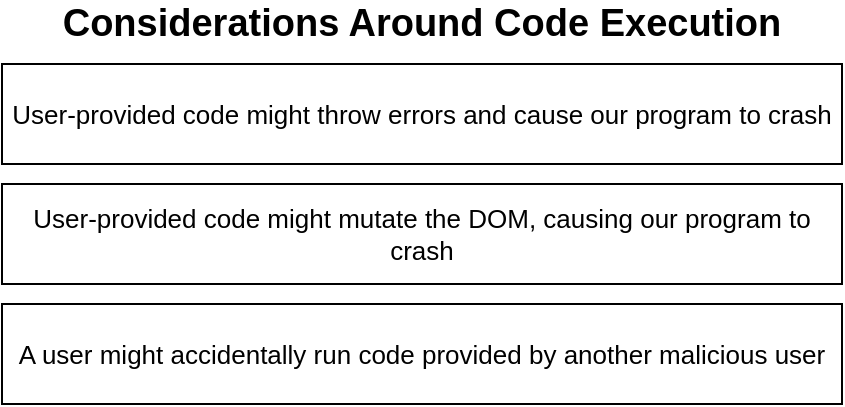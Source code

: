 <mxfile version="13.3.7" type="device" pages="10"><diagram id="zORGmqNGYzc-CMME-D-2" name="01 - eval"><mxGraphModel dx="501" dy="309" grid="1" gridSize="10" guides="1" tooltips="1" connect="1" arrows="1" fold="1" page="1" pageScale="1" pageWidth="1920" pageHeight="1200" math="0" shadow="0"><root><mxCell id="0"/><mxCell id="1" parent="0"/><mxCell id="EJmF_kfIRa5sfANZq9Lj-1" value="User-provided code might throw errors and cause our program to crash" style="rounded=0;whiteSpace=wrap;html=1;fontSize=13;" vertex="1" parent="1"><mxGeometry x="610" y="290" width="420" height="50" as="geometry"/></mxCell><mxCell id="EJmF_kfIRa5sfANZq9Lj-2" value="Considerations Around Code Execution" style="text;html=1;strokeColor=none;fillColor=none;align=center;verticalAlign=middle;whiteSpace=wrap;rounded=0;fontStyle=1;fontSize=19;" vertex="1" parent="1"><mxGeometry x="625" y="260" width="390" height="20" as="geometry"/></mxCell><mxCell id="EJmF_kfIRa5sfANZq9Lj-3" value="User-provided code might mutate the DOM, causing our program to crash" style="rounded=0;whiteSpace=wrap;html=1;fontSize=13;" vertex="1" parent="1"><mxGeometry x="610" y="350" width="420" height="50" as="geometry"/></mxCell><mxCell id="EJmF_kfIRa5sfANZq9Lj-4" value="A user might accidentally run code provided by another malicious user" style="rounded=0;whiteSpace=wrap;html=1;fontSize=13;" vertex="1" parent="1"><mxGeometry x="610" y="410" width="420" height="50" as="geometry"/></mxCell></root></mxGraphModel></diagram><diagram id="Iur4cbeVobO8NWsL6Di-" name="02 - frame"><mxGraphModel dx="858" dy="529" grid="1" gridSize="10" guides="1" tooltips="1" connect="1" arrows="1" fold="1" page="1" pageScale="1" pageWidth="1920" pageHeight="1200" math="0" shadow="0"><root><mxCell id="qk2i_CVMGT43uDClXjBz-0"/><mxCell id="qk2i_CVMGT43uDClXjBz-1" parent="qk2i_CVMGT43uDClXjBz-0"/><mxCell id="qk2i_CVMGT43uDClXjBz-2" value="" style="strokeWidth=1;shadow=0;dashed=0;align=center;html=1;shape=mxgraph.mockup.containers.browserWindow;rSize=0;strokeColor=#666666;strokeColor2=#008cff;strokeColor3=#c4c4c4;mainText=,;recursiveResize=0;fontSize=19;" vertex="1" parent="qk2i_CVMGT43uDClXjBz-1"><mxGeometry x="560" y="230" width="620" height="440" as="geometry"/></mxCell><mxCell id="qk2i_CVMGT43uDClXjBz-3" value="Page 1" style="strokeWidth=1;shadow=0;dashed=0;align=center;html=1;shape=mxgraph.mockup.containers.anchor;fontSize=17;fontColor=#666666;align=left;" vertex="1" parent="qk2i_CVMGT43uDClXjBz-2"><mxGeometry x="60" y="12" width="110" height="26" as="geometry"/></mxCell><mxCell id="qk2i_CVMGT43uDClXjBz-4" value="https://www.draw.io" style="strokeWidth=1;shadow=0;dashed=0;align=center;html=1;shape=mxgraph.mockup.containers.anchor;rSize=0;fontSize=17;fontColor=#666666;align=left;" vertex="1" parent="qk2i_CVMGT43uDClXjBz-2"><mxGeometry x="130" y="60" width="250" height="26" as="geometry"/></mxCell><mxCell id="qk2i_CVMGT43uDClXjBz-7" value="" style="strokeWidth=1;shadow=0;dashed=0;align=center;html=1;shape=mxgraph.mockup.containers.browserWindow;rSize=0;strokeColor=#666666;strokeColor2=#008cff;strokeColor3=#c4c4c4;mainText=,;recursiveResize=0;fontSize=19;" vertex="1" parent="qk2i_CVMGT43uDClXjBz-2"><mxGeometry x="290" y="130" width="310" height="290" as="geometry"/></mxCell><mxCell id="qk2i_CVMGT43uDClXjBz-8" value="Page 1" style="strokeWidth=1;shadow=0;dashed=0;align=center;html=1;shape=mxgraph.mockup.containers.anchor;fontSize=17;fontColor=#666666;align=left;" vertex="1" parent="qk2i_CVMGT43uDClXjBz-7"><mxGeometry x="60" y="12" width="110" height="26" as="geometry"/></mxCell><mxCell id="qk2i_CVMGT43uDClXjBz-9" value="iframe" style="strokeWidth=1;shadow=0;dashed=0;align=center;html=1;shape=mxgraph.mockup.containers.anchor;rSize=0;fontSize=17;fontColor=#666666;align=left;" vertex="1" parent="qk2i_CVMGT43uDClXjBz-7"><mxGeometry x="130" y="60" width="250" height="26" as="geometry"/></mxCell><mxCell id="CZneukGnmFadNSrfKtR--1" value="&lt;span style=&quot;font-weight: normal&quot;&gt;Javascript running in &lt;/span&gt;child&lt;span style=&quot;font-weight: normal&quot;&gt; frame&lt;/span&gt;" style="rounded=0;whiteSpace=wrap;html=1;fontSize=24;fillColor=#d5e8d4;strokeColor=#82b366;fontStyle=1" vertex="1" parent="qk2i_CVMGT43uDClXjBz-7"><mxGeometry x="35" y="140" width="240" height="110" as="geometry"/></mxCell><mxCell id="CZneukGnmFadNSrfKtR--0" value="&lt;span style=&quot;font-weight: normal&quot;&gt;Javascript running in &lt;/span&gt;parent&lt;span style=&quot;font-weight: normal&quot;&gt; frame&lt;/span&gt;" style="rounded=0;whiteSpace=wrap;html=1;fontSize=24;fillColor=#dae8fc;strokeColor=#6c8ebf;fontStyle=1" vertex="1" parent="qk2i_CVMGT43uDClXjBz-2"><mxGeometry x="30" y="270" width="240" height="110" as="geometry"/></mxCell></root></mxGraphModel></diagram><diagram name="03 - iframe" id="B9bP55382Yrg-CM_E9GJ"><mxGraphModel dx="858" dy="529" grid="1" gridSize="10" guides="1" tooltips="1" connect="1" arrows="1" fold="1" page="1" pageScale="1" pageWidth="1920" pageHeight="1200" math="0" shadow="0"><root><mxCell id="PKYPnf9-uheDJ4R-zY1Q-0"/><mxCell id="PKYPnf9-uheDJ4R-zY1Q-1" parent="PKYPnf9-uheDJ4R-zY1Q-0"/><mxCell id="PKYPnf9-uheDJ4R-zY1Q-2" value="" style="strokeWidth=1;shadow=0;dashed=0;align=center;html=1;shape=mxgraph.mockup.containers.browserWindow;rSize=0;strokeColor=#666666;strokeColor2=#008cff;strokeColor3=#c4c4c4;mainText=,;recursiveResize=0;fontSize=19;" vertex="1" parent="PKYPnf9-uheDJ4R-zY1Q-1"><mxGeometry x="560" y="230" width="620" height="440" as="geometry"/></mxCell><mxCell id="PKYPnf9-uheDJ4R-zY1Q-3" value="Page 1" style="strokeWidth=1;shadow=0;dashed=0;align=center;html=1;shape=mxgraph.mockup.containers.anchor;fontSize=17;fontColor=#666666;align=left;" vertex="1" parent="PKYPnf9-uheDJ4R-zY1Q-2"><mxGeometry x="60" y="12" width="110" height="26" as="geometry"/></mxCell><mxCell id="PKYPnf9-uheDJ4R-zY1Q-4" value="https://www.draw.io" style="strokeWidth=1;shadow=0;dashed=0;align=center;html=1;shape=mxgraph.mockup.containers.anchor;rSize=0;fontSize=17;fontColor=#666666;align=left;" vertex="1" parent="PKYPnf9-uheDJ4R-zY1Q-2"><mxGeometry x="130" y="60" width="250" height="26" as="geometry"/></mxCell><mxCell id="PKYPnf9-uheDJ4R-zY1Q-5" value="" style="strokeWidth=1;shadow=0;dashed=0;align=center;html=1;shape=mxgraph.mockup.containers.browserWindow;rSize=0;strokeColor=#666666;strokeColor2=#008cff;strokeColor3=#c4c4c4;mainText=,;recursiveResize=0;fontSize=19;" vertex="1" parent="PKYPnf9-uheDJ4R-zY1Q-2"><mxGeometry x="290" y="130" width="310" height="290" as="geometry"/></mxCell><mxCell id="PKYPnf9-uheDJ4R-zY1Q-6" value="Page 1" style="strokeWidth=1;shadow=0;dashed=0;align=center;html=1;shape=mxgraph.mockup.containers.anchor;fontSize=17;fontColor=#666666;align=left;" vertex="1" parent="PKYPnf9-uheDJ4R-zY1Q-5"><mxGeometry x="60" y="12" width="110" height="26" as="geometry"/></mxCell><mxCell id="PKYPnf9-uheDJ4R-zY1Q-7" value="iframe" style="strokeWidth=1;shadow=0;dashed=0;align=center;html=1;shape=mxgraph.mockup.containers.anchor;rSize=0;fontSize=17;fontColor=#666666;align=left;" vertex="1" parent="PKYPnf9-uheDJ4R-zY1Q-5"><mxGeometry x="130" y="60" width="250" height="26" as="geometry"/></mxCell><mxCell id="PKYPnf9-uheDJ4R-zY1Q-8" value="&lt;span style=&quot;font-weight: normal&quot;&gt;Javascript running in &lt;/span&gt;child&lt;span style=&quot;font-weight: normal&quot;&gt; frame&lt;/span&gt;" style="rounded=0;whiteSpace=wrap;html=1;fontSize=24;fillColor=#d5e8d4;strokeColor=#82b366;fontStyle=1" vertex="1" parent="PKYPnf9-uheDJ4R-zY1Q-5"><mxGeometry x="35" y="140" width="240" height="110" as="geometry"/></mxCell><mxCell id="PKYPnf9-uheDJ4R-zY1Q-9" value="&lt;span style=&quot;font-weight: normal&quot;&gt;Javascript running in &lt;/span&gt;parent&lt;span style=&quot;font-weight: normal&quot;&gt; frame&lt;/span&gt;" style="rounded=0;whiteSpace=wrap;html=1;fontSize=24;fillColor=#dae8fc;strokeColor=#6c8ebf;fontStyle=1" vertex="1" parent="PKYPnf9-uheDJ4R-zY1Q-2"><mxGeometry x="30" y="270" width="240" height="110" as="geometry"/></mxCell><mxCell id="PKYPnf9-uheDJ4R-zY1Q-10" value="The current settings of our iframe &lt;b&gt;allow&lt;/b&gt;&amp;nbsp;communication between the parent and the child" style="rounded=0;whiteSpace=wrap;html=1;fontSize=24;fillColor=#f8cecc;strokeColor=#b85450;" vertex="1" parent="PKYPnf9-uheDJ4R-zY1Q-1"><mxGeometry x="640" y="700" width="450" height="90" as="geometry"/></mxCell></root></mxGraphModel></diagram><diagram name="04 - solved" id="ireMl1iou8nHfFynZgGw"><mxGraphModel dx="626" dy="386" grid="1" gridSize="10" guides="1" tooltips="1" connect="1" arrows="1" fold="1" page="1" pageScale="1" pageWidth="1920" pageHeight="1200" math="0" shadow="0"><root><mxCell id="Jx6_l1pfF1xtoOt1MwRK-0"/><mxCell id="Jx6_l1pfF1xtoOt1MwRK-1" parent="Jx6_l1pfF1xtoOt1MwRK-0"/><mxCell id="Jx6_l1pfF1xtoOt1MwRK-2" value="User-provided code might throw errors and cause our program to crash" style="rounded=0;whiteSpace=wrap;html=1;fontSize=13;" vertex="1" parent="Jx6_l1pfF1xtoOt1MwRK-1"><mxGeometry x="610" y="290" width="280" height="50" as="geometry"/></mxCell><mxCell id="Jx6_l1pfF1xtoOt1MwRK-3" value="Considerations Around Code Execution" style="text;html=1;strokeColor=none;fillColor=none;align=center;verticalAlign=middle;whiteSpace=wrap;rounded=0;fontStyle=1;fontSize=19;" vertex="1" parent="Jx6_l1pfF1xtoOt1MwRK-1"><mxGeometry x="627.5" y="250" width="245" height="20" as="geometry"/></mxCell><mxCell id="Jx6_l1pfF1xtoOt1MwRK-4" value="User-provided code might mutate the DOM, causing our program to crash" style="rounded=0;whiteSpace=wrap;html=1;fontSize=13;" vertex="1" parent="Jx6_l1pfF1xtoOt1MwRK-1"><mxGeometry x="610" y="350" width="280" height="50" as="geometry"/></mxCell><mxCell id="Jx6_l1pfF1xtoOt1MwRK-5" value="A user might accidentally run code provided by another malicious user" style="rounded=0;whiteSpace=wrap;html=1;fontSize=13;" vertex="1" parent="Jx6_l1pfF1xtoOt1MwRK-1"><mxGeometry x="610" y="410" width="280" height="50" as="geometry"/></mxCell><mxCell id="zU_VGVuWK7QZTC3gYDaN-1" style="edgeStyle=orthogonalEdgeStyle;rounded=0;orthogonalLoop=1;jettySize=auto;html=1;exitX=0;exitY=0.5;exitDx=0;exitDy=0;entryX=1;entryY=0.5;entryDx=0;entryDy=0;fontSize=22;" edge="1" parent="Jx6_l1pfF1xtoOt1MwRK-1" source="zU_VGVuWK7QZTC3gYDaN-0" target="Jx6_l1pfF1xtoOt1MwRK-5"><mxGeometry relative="1" as="geometry"/></mxCell><mxCell id="zU_VGVuWK7QZTC3gYDaN-0" value="Solved if we execute a user's code in an iframe with direct communication disabled" style="rounded=0;whiteSpace=wrap;html=1;fontSize=16;fontStyle=1;fillColor=#f8cecc;strokeColor=#b85450;" vertex="1" parent="Jx6_l1pfF1xtoOt1MwRK-1"><mxGeometry x="930" y="410" width="220" height="105" as="geometry"/></mxCell><mxCell id="P3gWyk2MId2dgYmdos93-1" style="edgeStyle=orthogonalEdgeStyle;rounded=0;orthogonalLoop=1;jettySize=auto;html=1;exitX=0;exitY=0.5;exitDx=0;exitDy=0;fontSize=16;" edge="1" parent="Jx6_l1pfF1xtoOt1MwRK-1" source="P3gWyk2MId2dgYmdos93-0" target="Jx6_l1pfF1xtoOt1MwRK-4"><mxGeometry relative="1" as="geometry"/></mxCell><mxCell id="P3gWyk2MId2dgYmdos93-0" value="Solved if we execute a user's code in an iframe" style="rounded=0;whiteSpace=wrap;html=1;fontSize=16;fontStyle=1;fillColor=#f8cecc;strokeColor=#b85450;" vertex="1" parent="Jx6_l1pfF1xtoOt1MwRK-1"><mxGeometry x="930" y="347.5" width="220" height="55" as="geometry"/></mxCell><mxCell id="P3gWyk2MId2dgYmdos93-5" style="edgeStyle=orthogonalEdgeStyle;rounded=0;orthogonalLoop=1;jettySize=auto;html=1;exitX=0;exitY=0.5;exitDx=0;exitDy=0;entryX=1;entryY=0.5;entryDx=0;entryDy=0;fontSize=16;" edge="1" parent="Jx6_l1pfF1xtoOt1MwRK-1" source="P3gWyk2MId2dgYmdos93-4" target="Jx6_l1pfF1xtoOt1MwRK-2"><mxGeometry relative="1" as="geometry"/></mxCell><mxCell id="P3gWyk2MId2dgYmdos93-4" value="Solved if we execute a user's code in an iframe" style="rounded=0;whiteSpace=wrap;html=1;fontSize=16;fontStyle=1;fillColor=#f8cecc;strokeColor=#b85450;" vertex="1" parent="Jx6_l1pfF1xtoOt1MwRK-1"><mxGeometry x="930" y="287.5" width="220" height="55" as="geometry"/></mxCell></root></mxGraphModel></diagram><diagram id="B4xpUlf5tIqKI9bl8YpN" name="06 - js"><mxGraphModel dx="501" dy="309" grid="1" gridSize="10" guides="1" tooltips="1" connect="1" arrows="1" fold="1" page="1" pageScale="1" pageWidth="1920" pageHeight="1200" math="0" shadow="0"><root><mxCell id="Xt-Rah7aXvAKsX27nrA9-0"/><mxCell id="Xt-Rah7aXvAKsX27nrA9-1" parent="Xt-Rah7aXvAKsX27nrA9-0"/><mxCell id="Xt-Rah7aXvAKsX27nrA9-2" value="" style="rounded=0;whiteSpace=wrap;html=1;fontSize=16;fillColor=#dae8fc;strokeColor=#6c8ebf;" vertex="1" parent="Xt-Rah7aXvAKsX27nrA9-1"><mxGeometry x="560" y="390" width="120" height="230" as="geometry"/></mxCell><mxCell id="Xt-Rah7aXvAKsX27nrA9-3" value="" style="rounded=0;whiteSpace=wrap;html=1;fontSize=16;fillColor=#dae8fc;strokeColor=#6c8ebf;" vertex="1" parent="Xt-Rah7aXvAKsX27nrA9-1"><mxGeometry x="780" y="390" width="120" height="80" as="geometry"/></mxCell><mxCell id="Xt-Rah7aXvAKsX27nrA9-4" value="Frontend App" style="rounded=0;whiteSpace=wrap;html=1;fontSize=16;fillColor=#dae8fc;strokeColor=#6c8ebf;" vertex="1" parent="Xt-Rah7aXvAKsX27nrA9-1"><mxGeometry x="560" y="350" width="120" height="40" as="geometry"/></mxCell><mxCell id="Xt-Rah7aXvAKsX27nrA9-5" value="API @ &lt;b&gt;codepen.io&lt;/b&gt;" style="rounded=0;whiteSpace=wrap;html=1;fontSize=16;fillColor=#dae8fc;strokeColor=#6c8ebf;" vertex="1" parent="Xt-Rah7aXvAKsX27nrA9-1"><mxGeometry x="780" y="350" width="120" height="40" as="geometry"/></mxCell><mxCell id="Xt-Rah7aXvAKsX27nrA9-6" value="User changes code" style="rounded=0;whiteSpace=wrap;html=1;fontSize=9;" vertex="1" parent="Xt-Rah7aXvAKsX27nrA9-1"><mxGeometry x="570" y="400" width="100" height="20" as="geometry"/></mxCell><mxCell id="Xt-Rah7aXvAKsX27nrA9-15" style="edgeStyle=orthogonalEdgeStyle;rounded=0;orthogonalLoop=1;jettySize=auto;html=1;exitX=0.5;exitY=1;exitDx=0;exitDy=0;entryX=0.5;entryY=0;entryDx=0;entryDy=0;fontSize=9;" edge="1" parent="Xt-Rah7aXvAKsX27nrA9-1" source="Xt-Rah7aXvAKsX27nrA9-12" target="Xt-Rah7aXvAKsX27nrA9-14"><mxGeometry relative="1" as="geometry"/></mxCell><mxCell id="Xt-Rah7aXvAKsX27nrA9-12" value="Reload iframe" style="rounded=0;whiteSpace=wrap;html=1;fontSize=9;" vertex="1" parent="Xt-Rah7aXvAKsX27nrA9-1"><mxGeometry x="570" y="440" width="100" height="20" as="geometry"/></mxCell><mxCell id="Xt-Rah7aXvAKsX27nrA9-14" value="Fetch HTML doc" style="rounded=0;whiteSpace=wrap;html=1;fontSize=9;" vertex="1" parent="Xt-Rah7aXvAKsX27nrA9-1"><mxGeometry x="570" y="530" width="100" height="20" as="geometry"/></mxCell><mxCell id="Xt-Rah7aXvAKsX27nrA9-17" value="API @&lt;br&gt;&lt;b&gt;cdpn.io&lt;/b&gt;" style="rounded=0;whiteSpace=wrap;html=1;fontSize=16;fillColor=#dae8fc;strokeColor=#6c8ebf;" vertex="1" parent="Xt-Rah7aXvAKsX27nrA9-1"><mxGeometry x="780" y="480" width="120" height="40" as="geometry"/></mxCell><mxCell id="Xt-Rah7aXvAKsX27nrA9-18" value="" style="rounded=0;whiteSpace=wrap;html=1;fontSize=16;fillColor=#dae8fc;strokeColor=#6c8ebf;" vertex="1" parent="Xt-Rah7aXvAKsX27nrA9-1"><mxGeometry x="780" y="520" width="120" height="100" as="geometry"/></mxCell><mxCell id="Xt-Rah7aXvAKsX27nrA9-22" style="edgeStyle=orthogonalEdgeStyle;rounded=0;orthogonalLoop=1;jettySize=auto;html=1;exitX=0;exitY=0.75;exitDx=0;exitDy=0;entryX=1;entryY=0.75;entryDx=0;entryDy=0;fontSize=9;" edge="1" parent="Xt-Rah7aXvAKsX27nrA9-1" source="Xt-Rah7aXvAKsX27nrA9-19" target="Xt-Rah7aXvAKsX27nrA9-14"><mxGeometry relative="1" as="geometry"/></mxCell><mxCell id="Xt-Rah7aXvAKsX27nrA9-19" value="Need HTML doc" style="rounded=0;whiteSpace=wrap;html=1;fontSize=9;" vertex="1" parent="Xt-Rah7aXvAKsX27nrA9-1"><mxGeometry x="790" y="530" width="100" height="20" as="geometry"/></mxCell><mxCell id="Xt-Rah7aXvAKsX27nrA9-21" style="edgeStyle=orthogonalEdgeStyle;rounded=0;orthogonalLoop=1;jettySize=auto;html=1;exitX=1;exitY=0.25;exitDx=0;exitDy=0;entryX=0;entryY=0.25;entryDx=0;entryDy=0;fontSize=9;" edge="1" parent="Xt-Rah7aXvAKsX27nrA9-1" source="Xt-Rah7aXvAKsX27nrA9-14" target="Xt-Rah7aXvAKsX27nrA9-19"><mxGeometry relative="1" as="geometry"/></mxCell></root></mxGraphModel></diagram><diagram name="07 - down" id="8QgJyvYTVP4UndU9-gE9"><mxGraphModel dx="518" dy="319" grid="1" gridSize="10" guides="1" tooltips="1" connect="1" arrows="1" fold="1" page="1" pageScale="1" pageWidth="1920" pageHeight="1200" math="0" shadow="0"><root><mxCell id="mOvO8al46geEnKgXJv11-0"/><mxCell id="mOvO8al46geEnKgXJv11-1" parent="mOvO8al46geEnKgXJv11-0"/><mxCell id="mOvO8al46geEnKgXJv11-2" value="" style="rounded=0;whiteSpace=wrap;html=1;fontSize=16;fillColor=#dae8fc;strokeColor=#6c8ebf;" vertex="1" parent="mOvO8al46geEnKgXJv11-1"><mxGeometry x="560" y="390" width="120" height="230" as="geometry"/></mxCell><mxCell id="mOvO8al46geEnKgXJv11-3" value="" style="rounded=0;whiteSpace=wrap;html=1;fontSize=16;fillColor=#dae8fc;strokeColor=#6c8ebf;" vertex="1" parent="mOvO8al46geEnKgXJv11-1"><mxGeometry x="720" y="390" width="120" height="130" as="geometry"/></mxCell><mxCell id="mOvO8al46geEnKgXJv11-4" value="Frontend App" style="rounded=0;whiteSpace=wrap;html=1;fontSize=16;fillColor=#dae8fc;strokeColor=#6c8ebf;" vertex="1" parent="mOvO8al46geEnKgXJv11-1"><mxGeometry x="560" y="350" width="120" height="40" as="geometry"/></mxCell><mxCell id="mOvO8al46geEnKgXJv11-5" value="API @&amp;nbsp;&lt;b&gt;codepen.io&lt;/b&gt;" style="rounded=0;whiteSpace=wrap;html=1;fontSize=16;fillColor=#dae8fc;strokeColor=#6c8ebf;" vertex="1" parent="mOvO8al46geEnKgXJv11-1"><mxGeometry x="720" y="350" width="120" height="40" as="geometry"/></mxCell><mxCell id="mOvO8al46geEnKgXJv11-6" style="edgeStyle=orthogonalEdgeStyle;rounded=0;orthogonalLoop=1;jettySize=auto;html=1;exitX=1;exitY=0.5;exitDx=0;exitDy=0;fontSize=9;" edge="1" parent="mOvO8al46geEnKgXJv11-1" source="mOvO8al46geEnKgXJv11-7" target="mOvO8al46geEnKgXJv11-9"><mxGeometry relative="1" as="geometry"/></mxCell><mxCell id="mOvO8al46geEnKgXJv11-7" value="User changes code" style="rounded=0;whiteSpace=wrap;html=1;fontSize=9;" vertex="1" parent="mOvO8al46geEnKgXJv11-1"><mxGeometry x="570" y="400" width="100" height="20" as="geometry"/></mxCell><mxCell id="mOvO8al46geEnKgXJv11-8" style="edgeStyle=orthogonalEdgeStyle;rounded=0;orthogonalLoop=1;jettySize=auto;html=1;exitX=0.5;exitY=1;exitDx=0;exitDy=0;fontSize=9;" edge="1" parent="mOvO8al46geEnKgXJv11-1" source="mOvO8al46geEnKgXJv11-9" target="mOvO8al46geEnKgXJv11-11"><mxGeometry relative="1" as="geometry"/></mxCell><mxCell id="mOvO8al46geEnKgXJv11-9" value="Transpiling" style="rounded=0;whiteSpace=wrap;html=1;fontSize=9;" vertex="1" parent="mOvO8al46geEnKgXJv11-1"><mxGeometry x="730" y="400" width="100" height="20" as="geometry"/></mxCell><mxCell id="mOvO8al46geEnKgXJv11-10" style="edgeStyle=orthogonalEdgeStyle;rounded=0;orthogonalLoop=1;jettySize=auto;html=1;exitX=0;exitY=0.5;exitDx=0;exitDy=0;entryX=1;entryY=0.5;entryDx=0;entryDy=0;fontSize=9;" edge="1" parent="mOvO8al46geEnKgXJv11-1" source="mOvO8al46geEnKgXJv11-11" target="mOvO8al46geEnKgXJv11-13"><mxGeometry relative="1" as="geometry"/></mxCell><mxCell id="mOvO8al46geEnKgXJv11-11" value="Transpile Complete!" style="rounded=0;whiteSpace=wrap;html=1;fontSize=9;" vertex="1" parent="mOvO8al46geEnKgXJv11-1"><mxGeometry x="730" y="440" width="100" height="20" as="geometry"/></mxCell><mxCell id="mOvO8al46geEnKgXJv11-12" style="edgeStyle=orthogonalEdgeStyle;rounded=0;orthogonalLoop=1;jettySize=auto;html=1;exitX=0.5;exitY=1;exitDx=0;exitDy=0;entryX=0.5;entryY=0;entryDx=0;entryDy=0;fontSize=9;" edge="1" parent="mOvO8al46geEnKgXJv11-1" source="mOvO8al46geEnKgXJv11-13" target="mOvO8al46geEnKgXJv11-15"><mxGeometry relative="1" as="geometry"/></mxCell><mxCell id="mOvO8al46geEnKgXJv11-13" value="Reload iframe" style="rounded=0;whiteSpace=wrap;html=1;fontSize=9;" vertex="1" parent="mOvO8al46geEnKgXJv11-1"><mxGeometry x="570" y="440" width="100" height="20" as="geometry"/></mxCell><mxCell id="mOvO8al46geEnKgXJv11-14" style="edgeStyle=orthogonalEdgeStyle;rounded=0;orthogonalLoop=1;jettySize=auto;html=1;exitX=0.5;exitY=1;exitDx=0;exitDy=0;fontSize=9;" edge="1" parent="mOvO8al46geEnKgXJv11-1" source="mOvO8al46geEnKgXJv11-15" target="mOvO8al46geEnKgXJv11-22"><mxGeometry relative="1" as="geometry"/></mxCell><mxCell id="mOvO8al46geEnKgXJv11-15" value="Fetch HTML doc" style="rounded=0;whiteSpace=wrap;html=1;fontSize=9;" vertex="1" parent="mOvO8al46geEnKgXJv11-1"><mxGeometry x="570" y="530" width="100" height="20" as="geometry"/></mxCell><mxCell id="mOvO8al46geEnKgXJv11-17" value="" style="rounded=0;whiteSpace=wrap;html=1;fontSize=16;fillColor=#dae8fc;strokeColor=#6c8ebf;" vertex="1" parent="mOvO8al46geEnKgXJv11-1"><mxGeometry x="720" y="520" width="120" height="100" as="geometry"/></mxCell><mxCell id="mOvO8al46geEnKgXJv11-18" style="edgeStyle=orthogonalEdgeStyle;rounded=0;orthogonalLoop=1;jettySize=auto;html=1;exitX=0;exitY=0.75;exitDx=0;exitDy=0;entryX=1;entryY=0.75;entryDx=0;entryDy=0;fontSize=9;" edge="1" parent="mOvO8al46geEnKgXJv11-1" source="mOvO8al46geEnKgXJv11-19" target="mOvO8al46geEnKgXJv11-15"><mxGeometry relative="1" as="geometry"/></mxCell><mxCell id="mOvO8al46geEnKgXJv11-19" value="Need HTML doc" style="rounded=0;whiteSpace=wrap;html=1;fontSize=9;" vertex="1" parent="mOvO8al46geEnKgXJv11-1"><mxGeometry x="730" y="530" width="100" height="20" as="geometry"/></mxCell><mxCell id="mOvO8al46geEnKgXJv11-20" style="edgeStyle=orthogonalEdgeStyle;rounded=0;orthogonalLoop=1;jettySize=auto;html=1;exitX=1;exitY=0.25;exitDx=0;exitDy=0;entryX=0;entryY=0.25;entryDx=0;entryDy=0;fontSize=9;" edge="1" parent="mOvO8al46geEnKgXJv11-1" source="mOvO8al46geEnKgXJv11-15" target="mOvO8al46geEnKgXJv11-19"><mxGeometry relative="1" as="geometry"/></mxCell><mxCell id="mOvO8al46geEnKgXJv11-21" style="edgeStyle=orthogonalEdgeStyle;rounded=0;orthogonalLoop=1;jettySize=auto;html=1;exitX=1;exitY=0.25;exitDx=0;exitDy=0;entryX=0;entryY=0.25;entryDx=0;entryDy=0;fontSize=9;" edge="1" parent="mOvO8al46geEnKgXJv11-1" source="mOvO8al46geEnKgXJv11-22" target="mOvO8al46geEnKgXJv11-24"><mxGeometry relative="1" as="geometry"/></mxCell><mxCell id="mOvO8al46geEnKgXJv11-22" value="Fetch and run JS" style="rounded=0;whiteSpace=wrap;html=1;fontSize=9;" vertex="1" parent="mOvO8al46geEnKgXJv11-1"><mxGeometry x="570" y="570" width="100" height="20" as="geometry"/></mxCell><mxCell id="mOvO8al46geEnKgXJv11-23" style="edgeStyle=orthogonalEdgeStyle;rounded=0;orthogonalLoop=1;jettySize=auto;html=1;exitX=0;exitY=0.75;exitDx=0;exitDy=0;entryX=1;entryY=0.75;entryDx=0;entryDy=0;fontSize=9;" edge="1" parent="mOvO8al46geEnKgXJv11-1" source="mOvO8al46geEnKgXJv11-24" target="mOvO8al46geEnKgXJv11-22"><mxGeometry relative="1" as="geometry"/></mxCell><mxCell id="mOvO8al46geEnKgXJv11-24" value="Fetch JS file" style="rounded=0;whiteSpace=wrap;html=1;fontSize=9;" vertex="1" parent="mOvO8al46geEnKgXJv11-1"><mxGeometry x="730" y="570" width="100" height="20" as="geometry"/></mxCell></root></mxGraphModel></diagram><diagram id="9w25nMclkK0-1X9eEMuB" name="09 - ours"><mxGraphModel dx="501" dy="309" grid="1" gridSize="10" guides="1" tooltips="1" connect="1" arrows="1" fold="1" page="1" pageScale="1" pageWidth="1920" pageHeight="1200" math="0" shadow="0"><root><mxCell id="SsMIkz2XoFaTunkMwpnj-0"/><mxCell id="SsMIkz2XoFaTunkMwpnj-1" parent="SsMIkz2XoFaTunkMwpnj-0"/><mxCell id="SsMIkz2XoFaTunkMwpnj-2" value="We want to run something like 'jbook serve'" style="rounded=0;whiteSpace=wrap;html=1;fontSize=11;" vertex="1" parent="SsMIkz2XoFaTunkMwpnj-1"><mxGeometry x="610" y="320" width="270" height="30" as="geometry"/></mxCell><mxCell id="SsMIkz2XoFaTunkMwpnj-3" value="Our App" style="text;html=1;strokeColor=none;fillColor=none;align=center;verticalAlign=middle;whiteSpace=wrap;rounded=0;fontSize=17;fontStyle=1" vertex="1" parent="SsMIkz2XoFaTunkMwpnj-1"><mxGeometry x="670" y="300" width="150" height="20" as="geometry"/></mxCell><mxCell id="SsMIkz2XoFaTunkMwpnj-4" value="This should start a server on localhost:4005" style="rounded=0;whiteSpace=wrap;html=1;fontSize=11;" vertex="1" parent="SsMIkz2XoFaTunkMwpnj-1"><mxGeometry x="610" y="360" width="270" height="30" as="geometry"/></mxCell><mxCell id="SsMIkz2XoFaTunkMwpnj-5" value="User will write code into an editor" style="rounded=0;whiteSpace=wrap;html=1;fontSize=11;" vertex="1" parent="SsMIkz2XoFaTunkMwpnj-1"><mxGeometry x="610" y="400" width="270" height="30" as="geometry"/></mxCell><mxCell id="SsMIkz2XoFaTunkMwpnj-6" value="We bundle &lt;i&gt;in the browser&lt;/i&gt;" style="rounded=0;whiteSpace=wrap;html=1;fontSize=11;" vertex="1" parent="SsMIkz2XoFaTunkMwpnj-1"><mxGeometry x="610" y="440" width="270" height="30" as="geometry"/></mxCell><mxCell id="SsMIkz2XoFaTunkMwpnj-7" value="We execute the users code in iframe" style="rounded=0;whiteSpace=wrap;html=1;fontSize=11;" vertex="1" parent="SsMIkz2XoFaTunkMwpnj-1"><mxGeometry x="610" y="480" width="270" height="30" as="geometry"/></mxCell></root></mxGraphModel></diagram><diagram name="10 - outside" id="h8Q6uZgYfi18H_QQN3c-"><mxGraphModel dx="492" dy="304" grid="1" gridSize="10" guides="1" tooltips="1" connect="1" arrows="1" fold="1" page="1" pageScale="1" pageWidth="1920" pageHeight="1200" math="0" shadow="0"><root><mxCell id="Z-FpuOXIzfQdevw6L6oH-0"/><mxCell id="Z-FpuOXIzfQdevw6L6oH-1" parent="Z-FpuOXIzfQdevw6L6oH-0"/><mxCell id="Z-FpuOXIzfQdevw6L6oH-2" value="We want to run something like 'jbook serve'" style="rounded=0;whiteSpace=wrap;html=1;fontSize=11;" vertex="1" parent="Z-FpuOXIzfQdevw6L6oH-1"><mxGeometry x="610" y="320" width="270" height="30" as="geometry"/></mxCell><mxCell id="Z-FpuOXIzfQdevw6L6oH-3" value="Our App" style="text;html=1;strokeColor=none;fillColor=none;align=center;verticalAlign=middle;whiteSpace=wrap;rounded=0;fontSize=17;fontStyle=1" vertex="1" parent="Z-FpuOXIzfQdevw6L6oH-1"><mxGeometry x="670" y="300" width="150" height="20" as="geometry"/></mxCell><mxCell id="Z-FpuOXIzfQdevw6L6oH-9" style="edgeStyle=orthogonalEdgeStyle;rounded=0;orthogonalLoop=1;jettySize=auto;html=1;exitX=1;exitY=0.5;exitDx=0;exitDy=0;fontSize=17;" edge="1" parent="Z-FpuOXIzfQdevw6L6oH-1" source="Z-FpuOXIzfQdevw6L6oH-4" target="Z-FpuOXIzfQdevw6L6oH-8"><mxGeometry relative="1" as="geometry"/></mxCell><mxCell id="Z-FpuOXIzfQdevw6L6oH-4" value="This should start a server on localhost:4005" style="rounded=0;whiteSpace=wrap;html=1;fontSize=11;" vertex="1" parent="Z-FpuOXIzfQdevw6L6oH-1"><mxGeometry x="610" y="360" width="270" height="30" as="geometry"/></mxCell><mxCell id="Z-FpuOXIzfQdevw6L6oH-5" value="User will write code into an editor" style="rounded=0;whiteSpace=wrap;html=1;fontSize=11;" vertex="1" parent="Z-FpuOXIzfQdevw6L6oH-1"><mxGeometry x="610" y="400" width="270" height="30" as="geometry"/></mxCell><mxCell id="Z-FpuOXIzfQdevw6L6oH-6" value="We bundle &lt;i&gt;in the browser&lt;/i&gt;" style="rounded=0;whiteSpace=wrap;html=1;fontSize=11;" vertex="1" parent="Z-FpuOXIzfQdevw6L6oH-1"><mxGeometry x="610" y="440" width="270" height="30" as="geometry"/></mxCell><mxCell id="2HqrbRN8HJmRWx59akQ--0" style="edgeStyle=orthogonalEdgeStyle;rounded=0;orthogonalLoop=1;jettySize=auto;html=1;exitX=1;exitY=0.5;exitDx=0;exitDy=0;fontSize=17;" edge="1" parent="Z-FpuOXIzfQdevw6L6oH-1" source="Z-FpuOXIzfQdevw6L6oH-7" target="Z-FpuOXIzfQdevw6L6oH-8"><mxGeometry relative="1" as="geometry"/></mxCell><mxCell id="Z-FpuOXIzfQdevw6L6oH-7" value="We execute the users code in iframe&lt;br&gt;localhost:4006" style="rounded=0;whiteSpace=wrap;html=1;fontSize=11;" vertex="1" parent="Z-FpuOXIzfQdevw6L6oH-1"><mxGeometry x="610" y="480" width="270" height="30" as="geometry"/></mxCell><mxCell id="Z-FpuOXIzfQdevw6L6oH-8" value="To disallow cross-frame access iframe content should be loaded from a different domain or port" style="rounded=0;whiteSpace=wrap;html=1;fontSize=11;fillColor=#f8cecc;strokeColor=#b85450;" vertex="1" parent="Z-FpuOXIzfQdevw6L6oH-1"><mxGeometry x="900" y="400" width="190" height="60" as="geometry"/></mxCell></root></mxGraphModel></diagram><diagram name="06 - self" id="oFef0dLuvp8x6culXwg7"><mxGraphModel dx="417" dy="257" grid="1" gridSize="10" guides="1" tooltips="1" connect="1" arrows="1" fold="1" page="1" pageScale="1" pageWidth="1920" pageHeight="1200" math="0" shadow="0"><root><mxCell id="G186UC5jPxdPj-oZkfoh-0"/><mxCell id="G186UC5jPxdPj-oZkfoh-1" parent="G186UC5jPxdPj-oZkfoh-0"/><mxCell id="G186UC5jPxdPj-oZkfoh-2" value="" style="rounded=0;whiteSpace=wrap;html=1;fontSize=16;fillColor=#dae8fc;strokeColor=#6c8ebf;" vertex="1" parent="G186UC5jPxdPj-oZkfoh-1"><mxGeometry x="560" y="350" width="120" height="180" as="geometry"/></mxCell><mxCell id="G186UC5jPxdPj-oZkfoh-3" value="" style="rounded=0;whiteSpace=wrap;html=1;fontSize=16;fillColor=#dae8fc;strokeColor=#6c8ebf;" vertex="1" parent="G186UC5jPxdPj-oZkfoh-1"><mxGeometry x="740" y="350" width="120" height="50" as="geometry"/></mxCell><mxCell id="G186UC5jPxdPj-oZkfoh-4" value="Frontend App" style="rounded=0;whiteSpace=wrap;html=1;fontSize=16;fillColor=#dae8fc;strokeColor=#6c8ebf;" vertex="1" parent="G186UC5jPxdPj-oZkfoh-1"><mxGeometry x="560" y="310" width="120" height="40" as="geometry"/></mxCell><mxCell id="G186UC5jPxdPj-oZkfoh-5" value="&lt;b&gt;localhost:3000&lt;/b&gt;" style="rounded=0;whiteSpace=wrap;html=1;fontSize=16;fillColor=#dae8fc;strokeColor=#6c8ebf;" vertex="1" parent="G186UC5jPxdPj-oZkfoh-1"><mxGeometry x="740" y="310" width="120" height="40" as="geometry"/></mxCell><mxCell id="G186UC5jPxdPj-oZkfoh-30" style="edgeStyle=orthogonalEdgeStyle;rounded=0;orthogonalLoop=1;jettySize=auto;html=1;exitX=0.5;exitY=1;exitDx=0;exitDy=0;entryX=0.5;entryY=0;entryDx=0;entryDy=0;fontSize=11;" edge="1" parent="G186UC5jPxdPj-oZkfoh-1" source="G186UC5jPxdPj-oZkfoh-7" target="G186UC5jPxdPj-oZkfoh-13"><mxGeometry relative="1" as="geometry"/></mxCell><mxCell id="G186UC5jPxdPj-oZkfoh-7" value="User changes code" style="rounded=0;whiteSpace=wrap;html=1;fontSize=9;" vertex="1" parent="G186UC5jPxdPj-oZkfoh-1"><mxGeometry x="570" y="400" width="100" height="20" as="geometry"/></mxCell><mxCell id="G186UC5jPxdPj-oZkfoh-27" style="edgeStyle=orthogonalEdgeStyle;rounded=0;orthogonalLoop=1;jettySize=auto;html=1;exitX=0;exitY=0.75;exitDx=0;exitDy=0;entryX=1;entryY=0.75;entryDx=0;entryDy=0;fontSize=11;" edge="1" parent="G186UC5jPxdPj-oZkfoh-1" source="G186UC5jPxdPj-oZkfoh-9" target="G186UC5jPxdPj-oZkfoh-25"><mxGeometry relative="1" as="geometry"/></mxCell><mxCell id="G186UC5jPxdPj-oZkfoh-9" value="index.html" style="rounded=0;whiteSpace=wrap;html=1;fontSize=9;" vertex="1" parent="G186UC5jPxdPj-oZkfoh-1"><mxGeometry x="750" y="360" width="100" height="20" as="geometry"/></mxCell><mxCell id="G186UC5jPxdPj-oZkfoh-12" style="edgeStyle=orthogonalEdgeStyle;rounded=0;orthogonalLoop=1;jettySize=auto;html=1;exitX=0.5;exitY=1;exitDx=0;exitDy=0;entryX=0.5;entryY=0;entryDx=0;entryDy=0;fontSize=9;" edge="1" parent="G186UC5jPxdPj-oZkfoh-1" source="G186UC5jPxdPj-oZkfoh-13" target="G186UC5jPxdPj-oZkfoh-15"><mxGeometry relative="1" as="geometry"/></mxCell><mxCell id="G186UC5jPxdPj-oZkfoh-13" value="Reload iframe&lt;br&gt;sandbox=&quot;&quot;" style="rounded=0;whiteSpace=wrap;html=1;fontSize=9;" vertex="1" parent="G186UC5jPxdPj-oZkfoh-1"><mxGeometry x="570" y="440" width="100" height="20" as="geometry"/></mxCell><mxCell id="awDZykzOXXP-k0m6sf1N-3" style="edgeStyle=orthogonalEdgeStyle;rounded=0;orthogonalLoop=1;jettySize=auto;html=1;exitX=1;exitY=0.5;exitDx=0;exitDy=0;fontSize=17;" edge="1" parent="G186UC5jPxdPj-oZkfoh-1" source="G186UC5jPxdPj-oZkfoh-15" target="awDZykzOXXP-k0m6sf1N-2"><mxGeometry relative="1" as="geometry"/></mxCell><mxCell id="G186UC5jPxdPj-oZkfoh-15" value="Fetch HTML doc" style="rounded=0;whiteSpace=wrap;html=1;fontSize=9;" vertex="1" parent="G186UC5jPxdPj-oZkfoh-1"><mxGeometry x="570" y="480" width="100" height="20" as="geometry"/></mxCell><mxCell id="G186UC5jPxdPj-oZkfoh-26" style="edgeStyle=orthogonalEdgeStyle;rounded=0;orthogonalLoop=1;jettySize=auto;html=1;exitX=1;exitY=0.25;exitDx=0;exitDy=0;entryX=0;entryY=0.25;entryDx=0;entryDy=0;fontSize=11;" edge="1" parent="G186UC5jPxdPj-oZkfoh-1" source="G186UC5jPxdPj-oZkfoh-25" target="G186UC5jPxdPj-oZkfoh-9"><mxGeometry relative="1" as="geometry"/></mxCell><mxCell id="G186UC5jPxdPj-oZkfoh-28" style="edgeStyle=orthogonalEdgeStyle;rounded=0;orthogonalLoop=1;jettySize=auto;html=1;exitX=0.5;exitY=1;exitDx=0;exitDy=0;fontSize=11;" edge="1" parent="G186UC5jPxdPj-oZkfoh-1" source="G186UC5jPxdPj-oZkfoh-25" target="G186UC5jPxdPj-oZkfoh-7"><mxGeometry relative="1" as="geometry"/></mxCell><mxCell id="G186UC5jPxdPj-oZkfoh-25" value="Load React App" style="rounded=0;whiteSpace=wrap;html=1;fontSize=9;" vertex="1" parent="G186UC5jPxdPj-oZkfoh-1"><mxGeometry x="570" y="360" width="100" height="20" as="geometry"/></mxCell><mxCell id="awDZykzOXXP-k0m6sf1N-0" value="" style="rounded=0;whiteSpace=wrap;html=1;fontSize=16;fillColor=#dae8fc;strokeColor=#6c8ebf;" vertex="1" parent="G186UC5jPxdPj-oZkfoh-1"><mxGeometry x="740" y="460" width="120" height="50" as="geometry"/></mxCell><mxCell id="awDZykzOXXP-k0m6sf1N-1" value="&lt;b&gt;localhost:4006&lt;/b&gt;" style="rounded=0;whiteSpace=wrap;html=1;fontSize=16;fillColor=#dae8fc;strokeColor=#6c8ebf;" vertex="1" parent="G186UC5jPxdPj-oZkfoh-1"><mxGeometry x="740" y="420" width="120" height="40" as="geometry"/></mxCell><mxCell id="awDZykzOXXP-k0m6sf1N-2" value="iframe.html" style="rounded=0;whiteSpace=wrap;html=1;fontSize=9;" vertex="1" parent="G186UC5jPxdPj-oZkfoh-1"><mxGeometry x="750" y="470" width="100" height="20" as="geometry"/></mxCell></root></mxGraphModel></diagram><diagram id="hREPXbz-rGLuzvqEuoba" name="04 - cross"><mxGraphModel dx="751" dy="463" grid="1" gridSize="10" guides="1" tooltips="1" connect="1" arrows="1" fold="1" page="1" pageScale="1" pageWidth="1920" pageHeight="1200" math="0" shadow="0"><root><mxCell id="CS5me2to4qIvC_1OK4_g-0"/><mxCell id="CS5me2to4qIvC_1OK4_g-1" parent="CS5me2to4qIvC_1OK4_g-0"/><mxCell id="0L40oXwN7COLqm85ttui-0" value="Direct access between frames is allowed when..." style="rounded=0;whiteSpace=wrap;html=1;fontSize=24;fontStyle=1;fillColor=#dae8fc;strokeColor=#6c8ebf;" vertex="1" parent="CS5me2to4qIvC_1OK4_g-1"><mxGeometry x="550" y="110" width="620" height="60" as="geometry"/></mxCell><mxCell id="0L40oXwN7COLqm85ttui-8" value="The iframe element does not have a 'sandbox' property, or has a 'sandbox=&quot;allow-same-origin&quot;' property" style="rounded=0;whiteSpace=wrap;html=1;fontSize=22;fontStyle=0;" vertex="1" parent="CS5me2to4qIvC_1OK4_g-1"><mxGeometry x="550" y="180" width="620" height="80" as="geometry"/></mxCell></root></mxGraphModel></diagram></mxfile>
